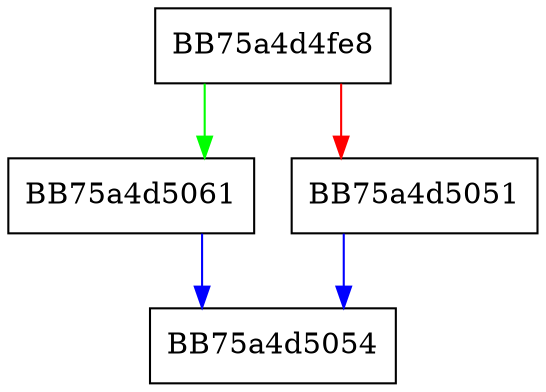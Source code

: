digraph serialGet {
  node [shape="box"];
  graph [splines=ortho];
  BB75a4d4fe8 -> BB75a4d5061 [color="green"];
  BB75a4d4fe8 -> BB75a4d5051 [color="red"];
  BB75a4d5051 -> BB75a4d5054 [color="blue"];
  BB75a4d5061 -> BB75a4d5054 [color="blue"];
}